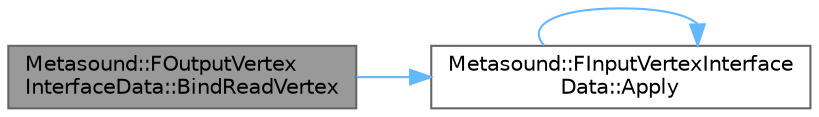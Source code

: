 digraph "Metasound::FOutputVertexInterfaceData::BindReadVertex"
{
 // INTERACTIVE_SVG=YES
 // LATEX_PDF_SIZE
  bgcolor="transparent";
  edge [fontname=Helvetica,fontsize=10,labelfontname=Helvetica,labelfontsize=10];
  node [fontname=Helvetica,fontsize=10,shape=box,height=0.2,width=0.4];
  rankdir="LR";
  Node1 [id="Node000001",label="Metasound::FOutputVertex\lInterfaceData::BindReadVertex",height=0.2,width=0.4,color="gray40", fillcolor="grey60", style="filled", fontcolor="black",tooltip="Bind a read vertex from a read reference."];
  Node1 -> Node2 [id="edge1_Node000001_Node000002",color="steelblue1",style="solid",tooltip=" "];
  Node2 [id="Node000002",label="Metasound::FInputVertexInterface\lData::Apply",height=0.2,width=0.4,color="grey40", fillcolor="white", style="filled",URL="$da/da4/classMetasound_1_1FInputVertexInterfaceData.html#a36803bfcf559df9d8daaed4549aa9673",tooltip=" "];
  Node2 -> Node2 [id="edge2_Node000002_Node000002",color="steelblue1",style="solid",tooltip=" "];
}
